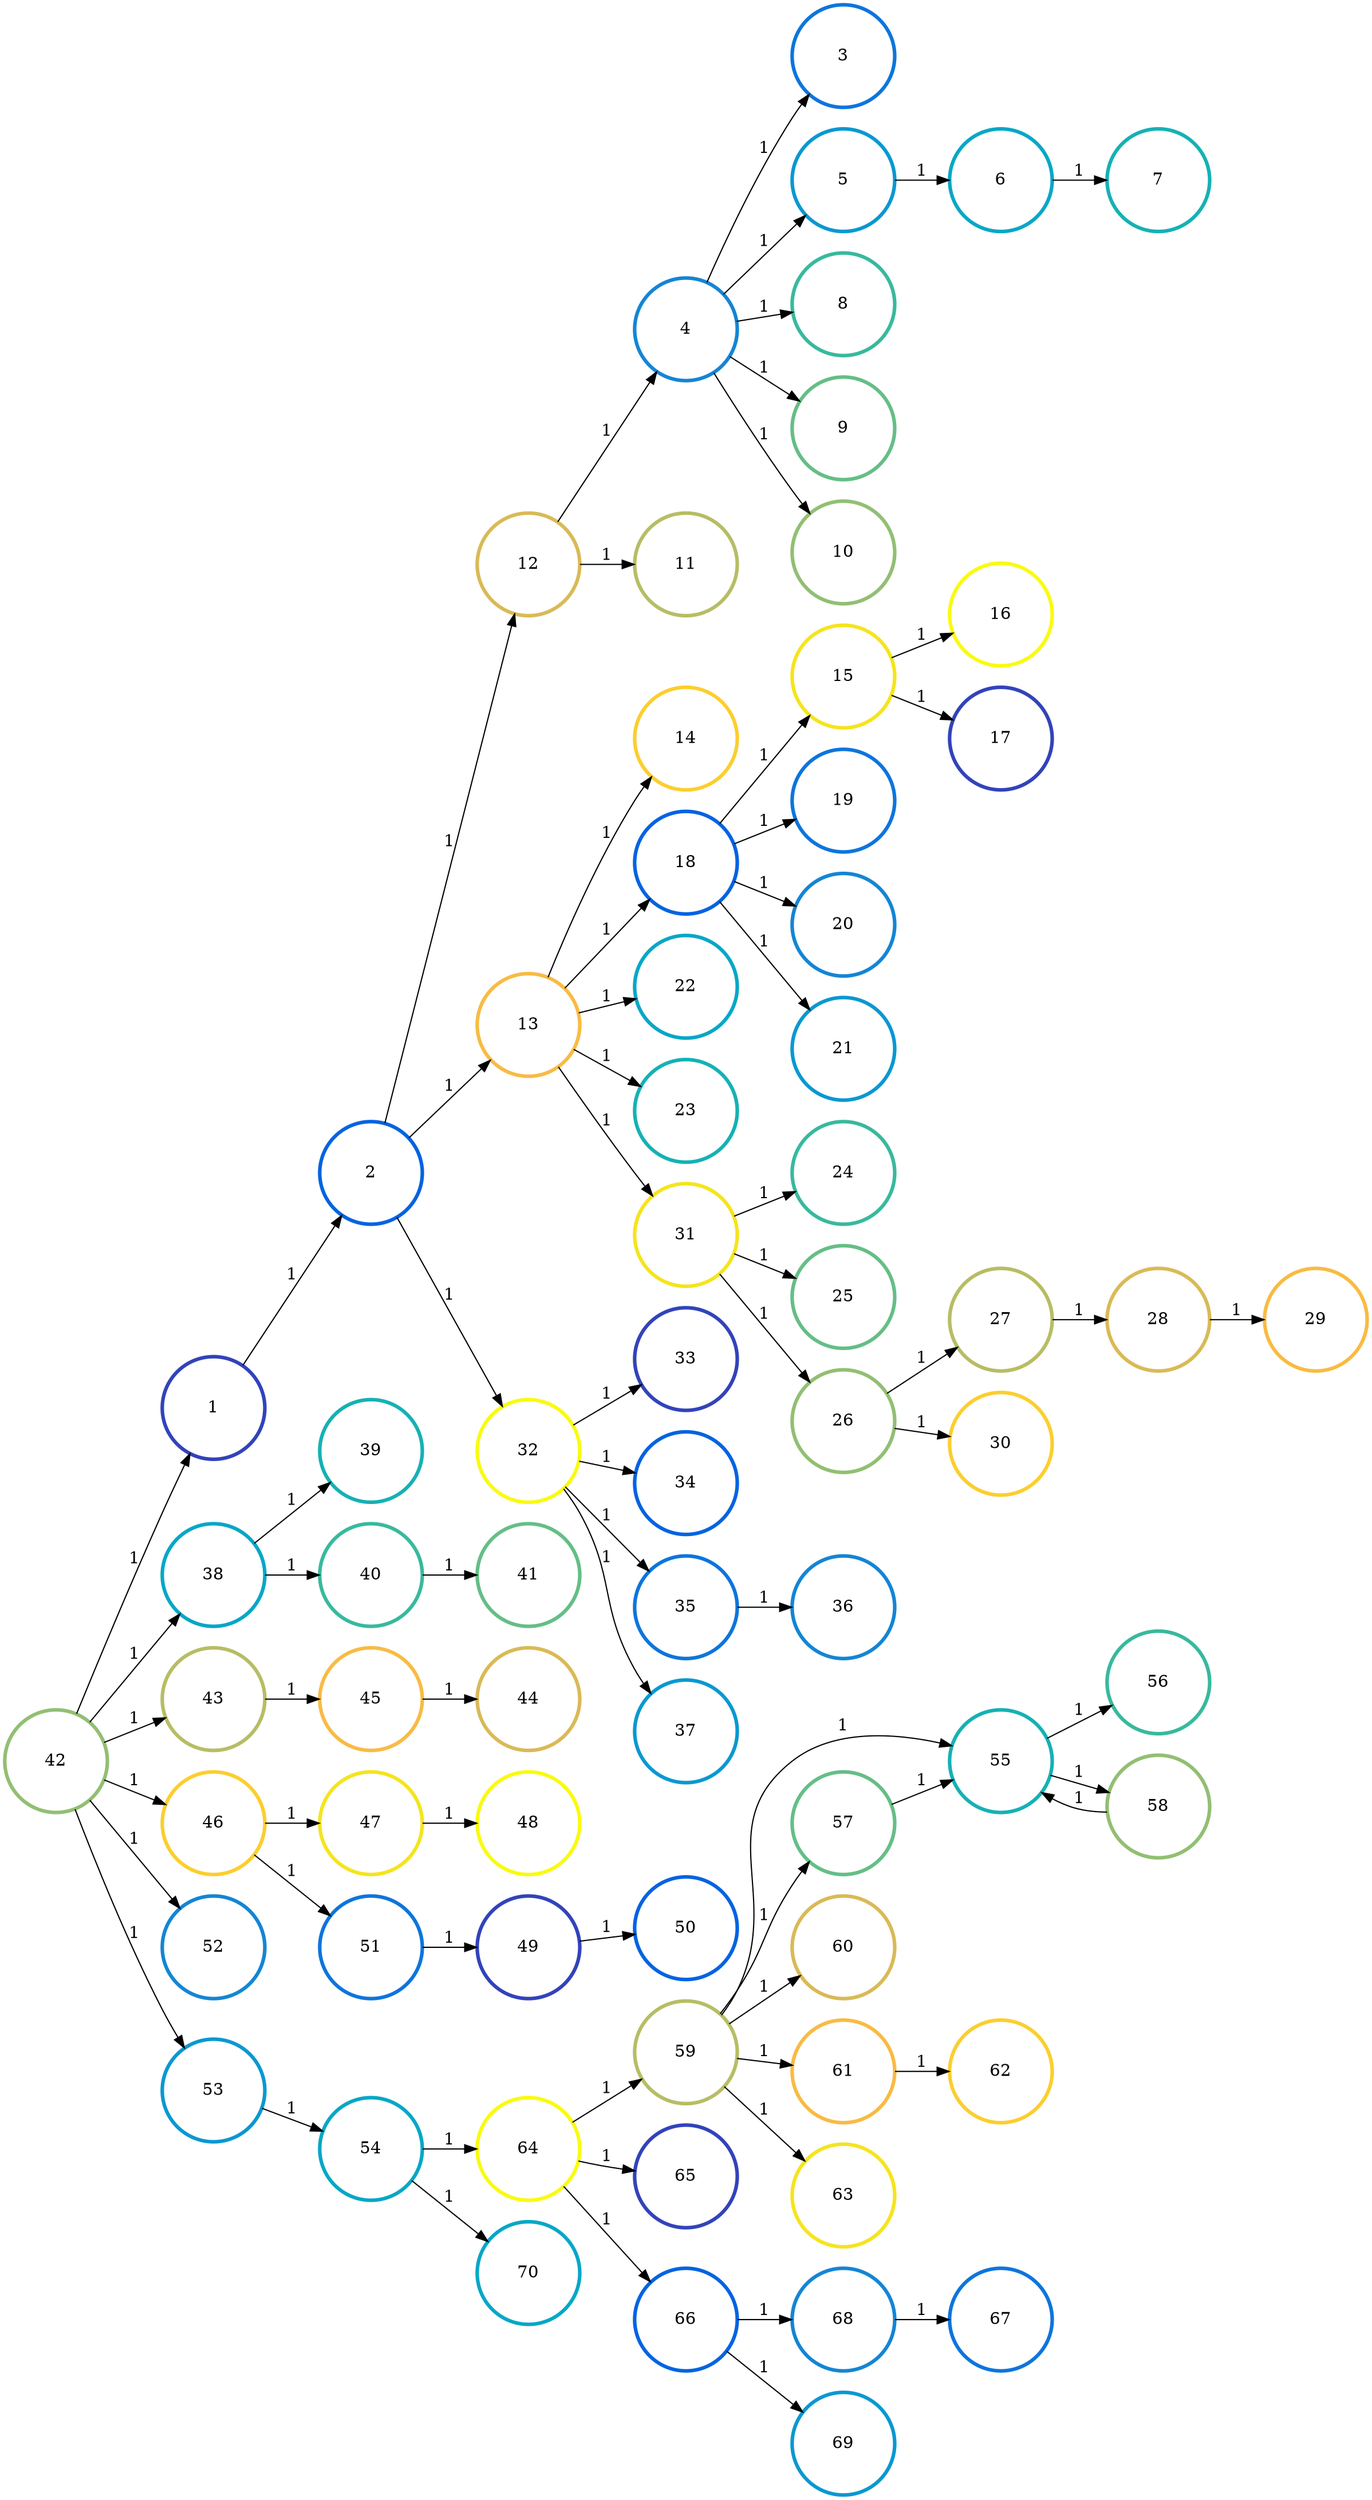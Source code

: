 digraph N {
	overlap="false"
	rankdir="LR"
	0 [label="1",width=1.2,height=1.2,style="",penwidth=3,color="#3243BA"]
	1 [label="2",width=1.2,height=1.2,style="",penwidth=3,color="#0363E1"]
	2 [label="3",width=1.2,height=1.2,style="",penwidth=3,color="#0D75DC"]
	3 [label="4",width=1.2,height=1.2,style="",penwidth=3,color="#1485D4"]
	4 [label="5",width=1.2,height=1.2,style="",penwidth=3,color="#0998D1"]
	5 [label="6",width=1.2,height=1.2,style="",penwidth=3,color="#06A7C6"]
	6 [label="7",width=1.2,height=1.2,style="",penwidth=3,color="#15B1B4"]
	7 [label="8",width=1.2,height=1.2,style="",penwidth=3,color="#38B99E"]
	8 [label="9",width=1.2,height=1.2,style="",penwidth=3,color="#65BE86"]
	9 [label="10",width=1.2,height=1.2,style="",penwidth=3,color="#92BF73"]
	10 [label="11",width=1.2,height=1.2,style="",penwidth=3,color="#B7BD64"]
	11 [label="12",width=1.2,height=1.2,style="",penwidth=3,color="#D9BA56"]
	12 [label="13",width=1.2,height=1.2,style="",penwidth=3,color="#F8BB44"]
	13 [label="14",width=1.2,height=1.2,style="",penwidth=3,color="#FCCE2E"]
	14 [label="15",width=1.2,height=1.2,style="",penwidth=3,color="#F5E41D"]
	15 [label="16",width=1.2,height=1.2,style="",penwidth=3,color="#F9FB0E"]
	16 [label="17",width=1.2,height=1.2,style="",penwidth=3,color="#3243BA"]
	17 [label="18",width=1.2,height=1.2,style="",penwidth=3,color="#0363E1"]
	18 [label="19",width=1.2,height=1.2,style="",penwidth=3,color="#0D75DC"]
	19 [label="20",width=1.2,height=1.2,style="",penwidth=3,color="#1485D4"]
	20 [label="21",width=1.2,height=1.2,style="",penwidth=3,color="#0998D1"]
	21 [label="22",width=1.2,height=1.2,style="",penwidth=3,color="#06A7C6"]
	22 [label="23",width=1.2,height=1.2,style="",penwidth=3,color="#15B1B4"]
	23 [label="24",width=1.2,height=1.2,style="",penwidth=3,color="#38B99E"]
	24 [label="25",width=1.2,height=1.2,style="",penwidth=3,color="#65BE86"]
	25 [label="26",width=1.2,height=1.2,style="",penwidth=3,color="#92BF73"]
	26 [label="27",width=1.2,height=1.2,style="",penwidth=3,color="#B7BD64"]
	27 [label="28",width=1.2,height=1.2,style="",penwidth=3,color="#D9BA56"]
	28 [label="29",width=1.2,height=1.2,style="",penwidth=3,color="#F8BB44"]
	29 [label="30",width=1.2,height=1.2,style="",penwidth=3,color="#FCCE2E"]
	30 [label="31",width=1.2,height=1.2,style="",penwidth=3,color="#F5E41D"]
	31 [label="32",width=1.2,height=1.2,style="",penwidth=3,color="#F9FB0E"]
	32 [label="33",width=1.2,height=1.2,style="",penwidth=3,color="#3243BA"]
	33 [label="34",width=1.2,height=1.2,style="",penwidth=3,color="#0363E1"]
	34 [label="35",width=1.2,height=1.2,style="",penwidth=3,color="#0D75DC"]
	35 [label="36",width=1.2,height=1.2,style="",penwidth=3,color="#1485D4"]
	36 [label="37",width=1.2,height=1.2,style="",penwidth=3,color="#0998D1"]
	37 [label="38",width=1.2,height=1.2,style="",penwidth=3,color="#06A7C6"]
	38 [label="39",width=1.2,height=1.2,style="",penwidth=3,color="#15B1B4"]
	39 [label="40",width=1.2,height=1.2,style="",penwidth=3,color="#38B99E"]
	40 [label="41",width=1.2,height=1.2,style="",penwidth=3,color="#65BE86"]
	41 [label="42",width=1.2,height=1.2,style="",penwidth=3,color="#92BF73"]
	42 [label="43",width=1.2,height=1.2,style="",penwidth=3,color="#B7BD64"]
	43 [label="44",width=1.2,height=1.2,style="",penwidth=3,color="#D9BA56"]
	44 [label="45",width=1.2,height=1.2,style="",penwidth=3,color="#F8BB44"]
	45 [label="46",width=1.2,height=1.2,style="",penwidth=3,color="#FCCE2E"]
	46 [label="47",width=1.2,height=1.2,style="",penwidth=3,color="#F5E41D"]
	47 [label="48",width=1.2,height=1.2,style="",penwidth=3,color="#F9FB0E"]
	48 [label="49",width=1.2,height=1.2,style="",penwidth=3,color="#3243BA"]
	49 [label="50",width=1.2,height=1.2,style="",penwidth=3,color="#0363E1"]
	50 [label="51",width=1.2,height=1.2,style="",penwidth=3,color="#0D75DC"]
	51 [label="52",width=1.2,height=1.2,style="",penwidth=3,color="#1485D4"]
	52 [label="53",width=1.2,height=1.2,style="",penwidth=3,color="#0998D1"]
	53 [label="54",width=1.2,height=1.2,style="",penwidth=3,color="#06A7C6"]
	54 [label="55",width=1.2,height=1.2,style="",penwidth=3,color="#15B1B4"]
	55 [label="56",width=1.2,height=1.2,style="",penwidth=3,color="#38B99E"]
	56 [label="57",width=1.2,height=1.2,style="",penwidth=3,color="#65BE86"]
	57 [label="58",width=1.2,height=1.2,style="",penwidth=3,color="#92BF73"]
	58 [label="59",width=1.2,height=1.2,style="",penwidth=3,color="#B7BD64"]
	59 [label="60",width=1.2,height=1.2,style="",penwidth=3,color="#D9BA56"]
	60 [label="61",width=1.2,height=1.2,style="",penwidth=3,color="#F8BB44"]
	61 [label="62",width=1.2,height=1.2,style="",penwidth=3,color="#FCCE2E"]
	62 [label="63",width=1.2,height=1.2,style="",penwidth=3,color="#F5E41D"]
	63 [label="64",width=1.2,height=1.2,style="",penwidth=3,color="#F9FB0E"]
	64 [label="65",width=1.2,height=1.2,style="",penwidth=3,color="#3243BA"]
	65 [label="66",width=1.2,height=1.2,style="",penwidth=3,color="#0363E1"]
	66 [label="67",width=1.2,height=1.2,style="",penwidth=3,color="#0D75DC"]
	67 [label="68",width=1.2,height=1.2,style="",penwidth=3,color="#1485D4"]
	68 [label="69",width=1.2,height=1.2,style="",penwidth=3,color="#0998D1"]
	69 [label="70",width=1.2,height=1.2,style="",penwidth=3,color="#06A7C6"]
	0 -> 1 [penwidth=1,color=black,label="1"]
	1 -> 11 [penwidth=1,color=black,label="1"]
	1 -> 12 [penwidth=1,color=black,label="1"]
	1 -> 31 [penwidth=1,color=black,label="1"]
	3 -> 2 [penwidth=1,color=black,label="1"]
	3 -> 4 [penwidth=1,color=black,label="1"]
	3 -> 7 [penwidth=1,color=black,label="1"]
	3 -> 8 [penwidth=1,color=black,label="1"]
	3 -> 9 [penwidth=1,color=black,label="1"]
	4 -> 5 [penwidth=1,color=black,label="1"]
	5 -> 6 [penwidth=1,color=black,label="1"]
	11 -> 3 [penwidth=1,color=black,label="1"]
	11 -> 10 [penwidth=1,color=black,label="1"]
	12 -> 13 [penwidth=1,color=black,label="1"]
	12 -> 17 [penwidth=1,color=black,label="1"]
	12 -> 21 [penwidth=1,color=black,label="1"]
	12 -> 22 [penwidth=1,color=black,label="1"]
	12 -> 30 [penwidth=1,color=black,label="1"]
	14 -> 15 [penwidth=1,color=black,label="1"]
	14 -> 16 [penwidth=1,color=black,label="1"]
	17 -> 14 [penwidth=1,color=black,label="1"]
	17 -> 18 [penwidth=1,color=black,label="1"]
	17 -> 19 [penwidth=1,color=black,label="1"]
	17 -> 20 [penwidth=1,color=black,label="1"]
	25 -> 26 [penwidth=1,color=black,label="1"]
	25 -> 29 [penwidth=1,color=black,label="1"]
	26 -> 27 [penwidth=1,color=black,label="1"]
	27 -> 28 [penwidth=1,color=black,label="1"]
	30 -> 23 [penwidth=1,color=black,label="1"]
	30 -> 24 [penwidth=1,color=black,label="1"]
	30 -> 25 [penwidth=1,color=black,label="1"]
	31 -> 32 [penwidth=1,color=black,label="1"]
	31 -> 33 [penwidth=1,color=black,label="1"]
	31 -> 34 [penwidth=1,color=black,label="1"]
	31 -> 36 [penwidth=1,color=black,label="1"]
	34 -> 35 [penwidth=1,color=black,label="1"]
	37 -> 38 [penwidth=1,color=black,label="1"]
	37 -> 39 [penwidth=1,color=black,label="1"]
	39 -> 40 [penwidth=1,color=black,label="1"]
	41 -> 0 [penwidth=1,color=black,label="1"]
	41 -> 37 [penwidth=1,color=black,label="1"]
	41 -> 42 [penwidth=1,color=black,label="1"]
	41 -> 45 [penwidth=1,color=black,label="1"]
	41 -> 51 [penwidth=1,color=black,label="1"]
	41 -> 52 [penwidth=1,color=black,label="1"]
	42 -> 44 [penwidth=1,color=black,label="1"]
	44 -> 43 [penwidth=1,color=black,label="1"]
	45 -> 46 [penwidth=1,color=black,label="1"]
	45 -> 50 [penwidth=1,color=black,label="1"]
	46 -> 47 [penwidth=1,color=black,label="1"]
	48 -> 49 [penwidth=1,color=black,label="1"]
	50 -> 48 [penwidth=1,color=black,label="1"]
	52 -> 53 [penwidth=1,color=black,label="1"]
	53 -> 63 [penwidth=1,color=black,label="1"]
	53 -> 69 [penwidth=1,color=black,label="1"]
	54 -> 55 [penwidth=1,color=black,label="1"]
	54 -> 57 [penwidth=1,color=black,label="1"]
	56 -> 54 [penwidth=1,color=black,label="1"]
	57 -> 54 [penwidth=1,color=black,label="1"]
	58 -> 54 [penwidth=1,color=black,label="1"]
	58 -> 56 [penwidth=1,color=black,label="1"]
	58 -> 59 [penwidth=1,color=black,label="1"]
	58 -> 60 [penwidth=1,color=black,label="1"]
	58 -> 62 [penwidth=1,color=black,label="1"]
	60 -> 61 [penwidth=1,color=black,label="1"]
	63 -> 58 [penwidth=1,color=black,label="1"]
	63 -> 64 [penwidth=1,color=black,label="1"]
	63 -> 65 [penwidth=1,color=black,label="1"]
	65 -> 67 [penwidth=1,color=black,label="1"]
	65 -> 68 [penwidth=1,color=black,label="1"]
	67 -> 66 [penwidth=1,color=black,label="1"]
}

